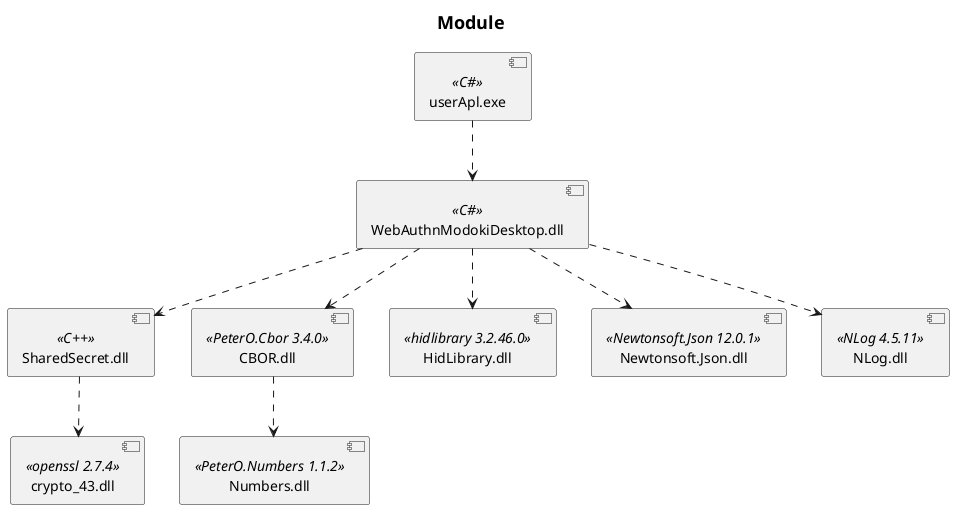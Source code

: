 @startuml
title <size:18>Module</size>

component userApl.exe as userApl <<C#>>
component WebAuthnModokiDesktop.dll as WebAuthnModokiDesktop <<C#>>
component SharedSecret.dll as SharedSecret <<C++>>
component crypto_43.dll as crypto <<openssl 2.7.4>>
component CBOR.dll as CBOR <<PeterO.Cbor 3.4.0>>
component Numbers.dll as Numbers <<PeterO.Numbers 1.1.2>>
component HidLibrary.dll as HidLibrary <<hidlibrary 3.2.46.0>>
component Newtonsoft.Json.dll as Newtonsoft.Json <<Newtonsoft.Json 12.0.1>>
component NLog.dll as NLog <<NLog 4.5.11>>

userApl ..> WebAuthnModokiDesktop
WebAuthnModokiDesktop ..> SharedSecret
WebAuthnModokiDesktop ..> HidLibrary
WebAuthnModokiDesktop ..> CBOR
CBOR ..> Numbers
WebAuthnModokiDesktop ..> Newtonsoft.Json
SharedSecret ..> crypto
WebAuthnModokiDesktop ..> NLog

@enduml